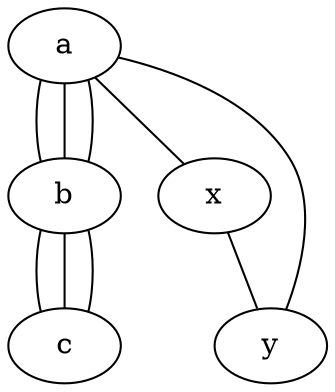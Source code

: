 graph test2 {
       a -- b -- c;
       a -- b -- c;
       a -- b -- c;
       a -- {x y};
       x   x -- y [w=4294967295.0,len=-2];
}

